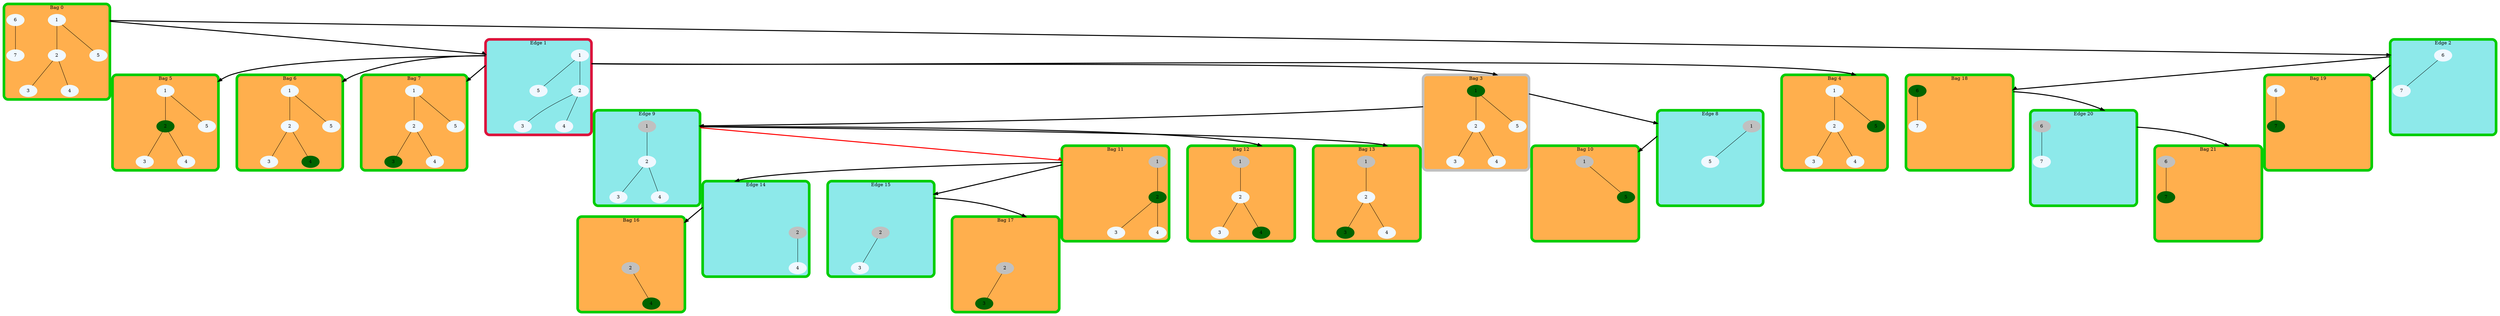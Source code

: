 digraph {
    graph [compound=true, ranksep=1, nodesep=1];
    edge [penwidth=3];
    node [style=filled, color=aliceblue];

    subgraph cluster_b0 {
        graph [style=rounded, bgcolor="#ff8c00b2", penwidth=8, color=green3];
        edge [penwidth=1, dir=none];
        label = "Bag 0";
        b0 [style=invis];

        "b0_1" [label="1"];
        "b0_2" [label="2"];
        "b0_3" [label="3"];
        "b0_4" [label="4"];
        "b0_5" [label="5"];
        "b0_6" [label="6"];
        "b0_7" [label="7"];

        "b0_1" -> "b0_2";
        "b0_1" -> "b0_5";
        "b0_2" -> "b0_3";
        "b0_2" -> "b0_4";
        "b0_6" -> "b0_7";
    }

    subgraph cluster_e1 {
        graph [style=rounded, bgcolor="#00ced172", penwidth=8, color=crimson];
        edge [penwidth=1, dir=none];
        label = "Edge 1";
        e1 [style=invis];

        "e1_1" [label="1"];
        "e1_2" [label="2"];
        "e1_3" [label="3"];
        "e1_4" [label="4"];
        "e1_5" [label="5"];
        "e1_6" [label="6", style=invis];
        "e1_7" [label="7", style=invis];

        "e1_1" -> "e1_2";
        "e1_1" -> "e1_5";
        "e1_2" -> "e1_3";
        "e1_2" -> "e1_4";
        "e1_6" -> "e1_7" [style=invis];
    }

    subgraph cluster_b3 {
        graph [style=rounded, bgcolor="#ff8c00b2", penwidth=8, color=gray];
        edge [penwidth=1, dir=none];
        label = "Bag 3";
        b3 [style=invis];

        "b3_1" [label="1", color=darkgreen];
        "b3_2" [label="2"];
        "b3_3" [label="3"];
        "b3_4" [label="4"];
        "b3_5" [label="5"];
        "b3_6" [label="6", style=invis];
        "b3_7" [label="7", style=invis];

        "b3_1" -> "b3_2";
        "b3_1" -> "b3_5";
        "b3_2" -> "b3_3";
        "b3_2" -> "b3_4";
        "b3_6" -> "b3_7" [style=invis];
    }

    subgraph cluster_e8 {
        graph [style=rounded, bgcolor="#00ced172", penwidth=8, color=green3];
        edge [penwidth=1, dir=none];
        label = "Edge 8";
        e8 [style=invis];

        "e8_1" [label="1", color=gray];
        "e8_2" [label="2", style=invis];
        "e8_3" [label="3", style=invis];
        "e8_4" [label="4", style=invis];
        "e8_5" [label="5"];
        "e8_6" [label="6", style=invis];
        "e8_7" [label="7", style=invis];

        "e8_1" -> "e8_2" [style=invis];
        "e8_1" -> "e8_5";
        "e8_2" -> "e8_3" [style=invis];
        "e8_2" -> "e8_4" [style=invis];
        "e8_6" -> "e8_7" [style=invis];
    }

    subgraph cluster_b10 {
        graph [style=rounded, bgcolor="#ff8c00b2", penwidth=8, color=green3];
        edge [penwidth=1, dir=none];
        label = "Bag 10";
        b10 [style=invis];

        "b10_1" [label="1", color=gray];
        "b10_2" [label="2", style=invis];
        "b10_3" [label="3", style=invis];
        "b10_4" [label="4", style=invis];
        "b10_5" [label="5", color=darkgreen];
        "b10_6" [label="6", style=invis];
        "b10_7" [label="7", style=invis];

        "b10_1" -> "b10_2" [style=invis];
        "b10_1" -> "b10_5";
        "b10_2" -> "b10_3" [style=invis];
        "b10_2" -> "b10_4" [style=invis];
        "b10_6" -> "b10_7" [style=invis];
    }

    subgraph cluster_e9 {
        graph [style=rounded, bgcolor="#00ced172", penwidth=8, color=green3];
        edge [penwidth=1, dir=none];
        label = "Edge 9";
        e9 [style=invis];

        "e9_1" [label="1", color=gray];
        "e9_2" [label="2"];
        "e9_3" [label="3"];
        "e9_4" [label="4"];
        "e9_5" [label="5", style=invis];
        "e9_6" [label="6", style=invis];
        "e9_7" [label="7", style=invis];

        "e9_1" -> "e9_2";
        "e9_1" -> "e9_5" [style=invis];
        "e9_2" -> "e9_3";
        "e9_2" -> "e9_4";
        "e9_6" -> "e9_7" [style=invis];
    }

    subgraph cluster_b11 {
        graph [style=rounded, bgcolor="#ff8c00b2", penwidth=8, color=green3];
        edge [penwidth=1, dir=none];
        label = "Bag 11";
        b11 [style=invis];

        "b11_1" [label="1", color=gray];
        "b11_2" [label="2", color=darkgreen];
        "b11_3" [label="3"];
        "b11_4" [label="4"];
        "b11_5" [label="5", style=invis];
        "b11_6" [label="6", style=invis];
        "b11_7" [label="7", style=invis];

        "b11_1" -> "b11_2";
        "b11_1" -> "b11_5" [style=invis];
        "b11_2" -> "b11_3";
        "b11_2" -> "b11_4";
        "b11_6" -> "b11_7" [style=invis];
    }

    subgraph cluster_e14 {
        graph [style=rounded, bgcolor="#00ced172", penwidth=8, color=green3];
        edge [penwidth=1, dir=none];
        label = "Edge 14";
        e14 [style=invis];

        "e14_1" [label="1", style=invis];
        "e14_2" [label="2", color=gray];
        "e14_3" [label="3", style=invis];
        "e14_4" [label="4"];
        "e14_5" [label="5", style=invis];
        "e14_6" [label="6", style=invis];
        "e14_7" [label="7", style=invis];

        "e14_1" -> "e14_2" [style=invis];
        "e14_1" -> "e14_5" [style=invis];
        "e14_2" -> "e14_3" [style=invis];
        "e14_2" -> "e14_4";
        "e14_6" -> "e14_7" [style=invis];
    }

    subgraph cluster_b16 {
        graph [style=rounded, bgcolor="#ff8c00b2", penwidth=8, color=green3];
        edge [penwidth=1, dir=none];
        label = "Bag 16";
        b16 [style=invis];

        "b16_1" [label="1", style=invis];
        "b16_2" [label="2", color=gray];
        "b16_3" [label="3", style=invis];
        "b16_4" [label="4", color=darkgreen];
        "b16_5" [label="5", style=invis];
        "b16_6" [label="6", style=invis];
        "b16_7" [label="7", style=invis];

        "b16_1" -> "b16_2" [style=invis];
        "b16_1" -> "b16_5" [style=invis];
        "b16_2" -> "b16_3" [style=invis];
        "b16_2" -> "b16_4";
        "b16_6" -> "b16_7" [style=invis];
    }

    subgraph cluster_e15 {
        graph [style=rounded, bgcolor="#00ced172", penwidth=8, color=green3];
        edge [penwidth=1, dir=none];
        label = "Edge 15";
        e15 [style=invis];

        "e15_1" [label="1", style=invis];
        "e15_2" [label="2", color=gray];
        "e15_3" [label="3"];
        "e15_4" [label="4", style=invis];
        "e15_5" [label="5", style=invis];
        "e15_6" [label="6", style=invis];
        "e15_7" [label="7", style=invis];

        "e15_1" -> "e15_2" [style=invis];
        "e15_1" -> "e15_5" [style=invis];
        "e15_2" -> "e15_3";
        "e15_2" -> "e15_4" [style=invis];
        "e15_6" -> "e15_7" [style=invis];
    }

    subgraph cluster_b17 {
        graph [style=rounded, bgcolor="#ff8c00b2", penwidth=8, color=green3];
        edge [penwidth=1, dir=none];
        label = "Bag 17";
        b17 [style=invis];

        "b17_1" [label="1", style=invis];
        "b17_2" [label="2", color=gray];
        "b17_3" [label="3", color=darkgreen];
        "b17_4" [label="4", style=invis];
        "b17_5" [label="5", style=invis];
        "b17_6" [label="6", style=invis];
        "b17_7" [label="7", style=invis];

        "b17_1" -> "b17_2" [style=invis];
        "b17_1" -> "b17_5" [style=invis];
        "b17_2" -> "b17_3";
        "b17_2" -> "b17_4" [style=invis];
        "b17_6" -> "b17_7" [style=invis];
    }

    subgraph cluster_b12 {
        graph [style=rounded, bgcolor="#ff8c00b2", penwidth=8, color=green3];
        edge [penwidth=1, dir=none];
        label = "Bag 12";
        b12 [style=invis];

        "b12_1" [label="1", color=gray];
        "b12_2" [label="2"];
        "b12_3" [label="3"];
        "b12_4" [label="4", color=darkgreen];
        "b12_5" [label="5", style=invis];
        "b12_6" [label="6", style=invis];
        "b12_7" [label="7", style=invis];

        "b12_1" -> "b12_2";
        "b12_1" -> "b12_5" [style=invis];
        "b12_2" -> "b12_3";
        "b12_2" -> "b12_4";
        "b12_6" -> "b12_7" [style=invis];
    }

    subgraph cluster_b13 {
        graph [style=rounded, bgcolor="#ff8c00b2", penwidth=8, color=green3];
        edge [penwidth=1, dir=none];
        label = "Bag 13";
        b13 [style=invis];

        "b13_1" [label="1", color=gray];
        "b13_2" [label="2"];
        "b13_3" [label="3", color=darkgreen];
        "b13_4" [label="4"];
        "b13_5" [label="5", style=invis];
        "b13_6" [label="6", style=invis];
        "b13_7" [label="7", style=invis];

        "b13_1" -> "b13_2";
        "b13_1" -> "b13_5" [style=invis];
        "b13_2" -> "b13_3";
        "b13_2" -> "b13_4";
        "b13_6" -> "b13_7" [style=invis];
    }

    subgraph cluster_b4 {
        graph [style=rounded, bgcolor="#ff8c00b2", penwidth=8, color=green3];
        edge [penwidth=1, dir=none];
        label = "Bag 4";
        b4 [style=invis];

        "b4_1" [label="1"];
        "b4_2" [label="2"];
        "b4_3" [label="3"];
        "b4_4" [label="4"];
        "b4_5" [label="5", color=darkgreen];
        "b4_6" [label="6", style=invis];
        "b4_7" [label="7", style=invis];

        "b4_1" -> "b4_2";
        "b4_1" -> "b4_5";
        "b4_2" -> "b4_3";
        "b4_2" -> "b4_4";
        "b4_6" -> "b4_7" [style=invis];
    }

    subgraph cluster_b5 {
        graph [style=rounded, bgcolor="#ff8c00b2", penwidth=8, color=green3];
        edge [penwidth=1, dir=none];
        label = "Bag 5";
        b5 [style=invis];

        "b5_1" [label="1"];
        "b5_2" [label="2", color=darkgreen];
        "b5_3" [label="3"];
        "b5_4" [label="4"];
        "b5_5" [label="5"];
        "b5_6" [label="6", style=invis];
        "b5_7" [label="7", style=invis];

        "b5_1" -> "b5_2";
        "b5_1" -> "b5_5";
        "b5_2" -> "b5_3";
        "b5_2" -> "b5_4";
        "b5_6" -> "b5_7" [style=invis];
    }

    subgraph cluster_b6 {
        graph [style=rounded, bgcolor="#ff8c00b2", penwidth=8, color=green3];
        edge [penwidth=1, dir=none];
        label = "Bag 6";
        b6 [style=invis];

        "b6_1" [label="1"];
        "b6_2" [label="2"];
        "b6_3" [label="3"];
        "b6_4" [label="4", color=darkgreen];
        "b6_5" [label="5"];
        "b6_6" [label="6", style=invis];
        "b6_7" [label="7", style=invis];

        "b6_1" -> "b6_2";
        "b6_1" -> "b6_5";
        "b6_2" -> "b6_3";
        "b6_2" -> "b6_4";
        "b6_6" -> "b6_7" [style=invis];
    }

    subgraph cluster_b7 {
        graph [style=rounded, bgcolor="#ff8c00b2", penwidth=8, color=green3];
        edge [penwidth=1, dir=none];
        label = "Bag 7";
        b7 [style=invis];

        "b7_1" [label="1"];
        "b7_2" [label="2"];
        "b7_3" [label="3", color=darkgreen];
        "b7_4" [label="4"];
        "b7_5" [label="5"];
        "b7_6" [label="6", style=invis];
        "b7_7" [label="7", style=invis];

        "b7_1" -> "b7_2";
        "b7_1" -> "b7_5";
        "b7_2" -> "b7_3";
        "b7_2" -> "b7_4";
        "b7_6" -> "b7_7" [style=invis];
    }

    subgraph cluster_e2 {
        graph [style=rounded, bgcolor="#00ced172", penwidth=8, color=green3];
        edge [penwidth=1, dir=none];
        label = "Edge 2";
        e2 [style=invis];

        "e2_1" [label="1", style=invis];
        "e2_2" [label="2", style=invis];
        "e2_3" [label="3", style=invis];
        "e2_4" [label="4", style=invis];
        "e2_5" [label="5", style=invis];
        "e2_6" [label="6"];
        "e2_7" [label="7"];

        "e2_1" -> "e2_2" [style=invis];
        "e2_1" -> "e2_5" [style=invis];
        "e2_2" -> "e2_3" [style=invis];
        "e2_2" -> "e2_4" [style=invis];
        "e2_6" -> "e2_7";
    }

    subgraph cluster_b18 {
        graph [style=rounded, bgcolor="#ff8c00b2", penwidth=8, color=green3];
        edge [penwidth=1, dir=none];
        label = "Bag 18";
        b18 [style=invis];

        "b18_1" [label="1", style=invis];
        "b18_2" [label="2", style=invis];
        "b18_3" [label="3", style=invis];
        "b18_4" [label="4", style=invis];
        "b18_5" [label="5", style=invis];
        "b18_6" [label="6", color=darkgreen];
        "b18_7" [label="7"];

        "b18_1" -> "b18_2" [style=invis];
        "b18_1" -> "b18_5" [style=invis];
        "b18_2" -> "b18_3" [style=invis];
        "b18_2" -> "b18_4" [style=invis];
        "b18_6" -> "b18_7";
    }

    subgraph cluster_e20 {
        graph [style=rounded, bgcolor="#00ced172", penwidth=8, color=green3];
        edge [penwidth=1, dir=none];
        label = "Edge 20";
        e20 [style=invis];

        "e20_1" [label="1", style=invis];
        "e20_2" [label="2", style=invis];
        "e20_3" [label="3", style=invis];
        "e20_4" [label="4", style=invis];
        "e20_5" [label="5", style=invis];
        "e20_6" [label="6", color=gray];
        "e20_7" [label="7"];

        "e20_1" -> "e20_2" [style=invis];
        "e20_1" -> "e20_5" [style=invis];
        "e20_2" -> "e20_3" [style=invis];
        "e20_2" -> "e20_4" [style=invis];
        "e20_6" -> "e20_7";
    }

    subgraph cluster_b21 {
        graph [style=rounded, bgcolor="#ff8c00b2", penwidth=8, color=green3];
        edge [penwidth=1, dir=none];
        label = "Bag 21";
        b21 [style=invis];

        "b21_1" [label="1", style=invis];
        "b21_2" [label="2", style=invis];
        "b21_3" [label="3", style=invis];
        "b21_4" [label="4", style=invis];
        "b21_5" [label="5", style=invis];
        "b21_6" [label="6", color=gray];
        "b21_7" [label="7", color=darkgreen];

        "b21_1" -> "b21_2" [style=invis];
        "b21_1" -> "b21_5" [style=invis];
        "b21_2" -> "b21_3" [style=invis];
        "b21_2" -> "b21_4" [style=invis];
        "b21_6" -> "b21_7";
    }

    subgraph cluster_b19 {
        graph [style=rounded, bgcolor="#ff8c00b2", penwidth=8, color=green3];
        edge [penwidth=1, dir=none];
        label = "Bag 19";
        b19 [style=invis];

        "b19_1" [label="1", style=invis];
        "b19_2" [label="2", style=invis];
        "b19_3" [label="3", style=invis];
        "b19_4" [label="4", style=invis];
        "b19_5" [label="5", style=invis];
        "b19_6" [label="6"];
        "b19_7" [label="7", color=darkgreen];

        "b19_1" -> "b19_2" [style=invis];
        "b19_1" -> "b19_5" [style=invis];
        "b19_2" -> "b19_3" [style=invis];
        "b19_2" -> "b19_4" [style=invis];
        "b19_6" -> "b19_7";
    }

    b0 -> e1 [ltail=cluster_b0, lhead=cluster_e1];
    b0 -> e2 [ltail=cluster_b0, lhead=cluster_e2];

    e2 -> b18 [ltail=cluster_e2, lhead=cluster_b18];
    b18 -> e20 [ltail=cluster_b18, lhead=cluster_e20];
    e20 -> b21 [ltail=cluster_e20, lhead=cluster_b21];

    e2 -> b19 [ltail=cluster_e2, lhead=cluster_b19];

    e1 -> b3 [ltail=cluster_e1, lhead=cluster_b3];
    e1 -> b4 [ltail=cluster_e1, lhead=cluster_b4];
    e1 -> b5 [ltail=cluster_e1, lhead=cluster_b5];
    e1 -> b6 [ltail=cluster_e1, lhead=cluster_b6];
    e1 -> b7 [ltail=cluster_e1, lhead=cluster_b7];

    b3 -> e8 [ltail=cluster_b3, lhead=cluster_e8];
    b3 -> e9 [ltail=cluster_b3, lhead=cluster_e9];

    e8 -> b10 [ltail=cluster_e8, lhead=cluster_b10];

    e9 -> b11 [ltail=cluster_e9, lhead=cluster_b11, color=red];
    e9 -> b12 [ltail=cluster_e9, lhead=cluster_b12];
    e9 -> b13 [ltail=cluster_e9, lhead=cluster_b13];

    b11 -> e14 [ltail=cluster_b11, lhead=cluster_e14];
    b11 -> e15 [ltail=cluster_b11, lhead=cluster_e15];

    e14 -> b16 [ltail=cluster_e14, lhead=cluster_b16];
    e15 -> b17 [ltail=cluster_e15, lhead=cluster_b17];
}
